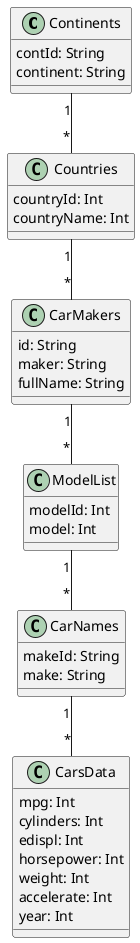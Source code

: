 @startuml "Car1"


class Continents{
  contId: String
  continent: String
}

class Countries{
  countryId: Int
  countryName: Int
}

class CarMakers{
  id: String
  maker: String
  fullName: String
}

class ModelList{
  modelId: Int
  model: Int
}

class CarNames{
  makeId: String
  make: String
}

class CarsData{
  mpg: Int
  cylinders: Int
  edispl: Int
  horsepower: Int
  weight: Int
  accelerate: Int
  year: Int
}



Continents "1" -- "*" Countries

Countries "1" -- "*" CarMakers

CarMakers "1" -- "*" ModelList

ModelList "1" -- "*" CarNames

CarNames "1" -- "*" CarsData


@enduml
